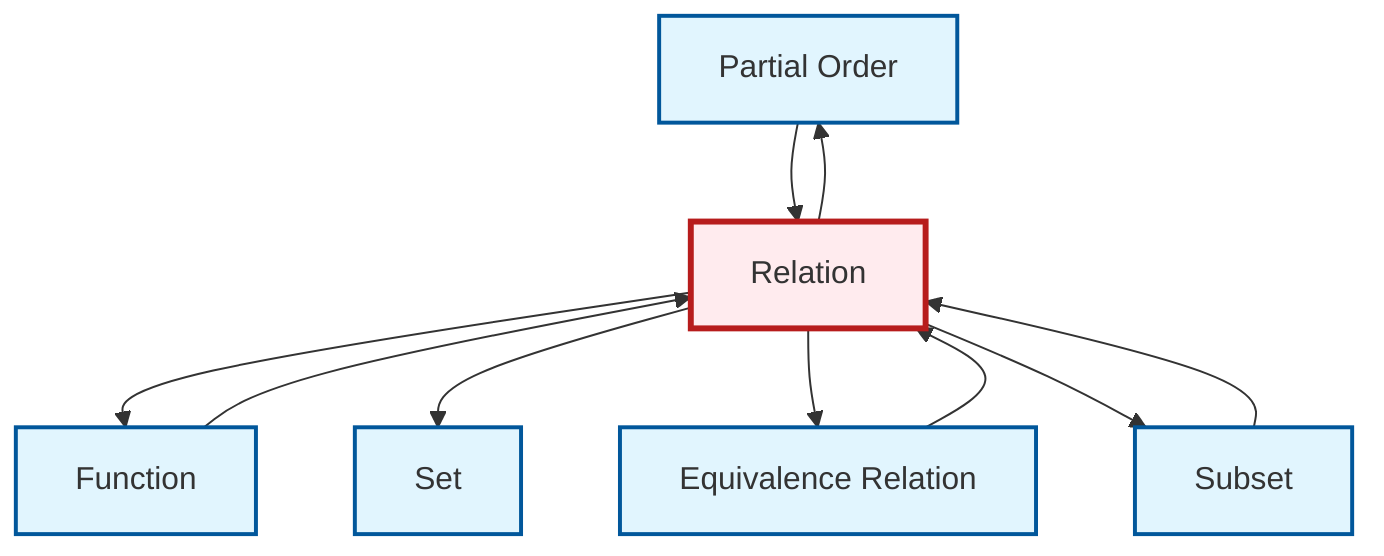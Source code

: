 graph TD
    classDef definition fill:#e1f5fe,stroke:#01579b,stroke-width:2px
    classDef theorem fill:#f3e5f5,stroke:#4a148c,stroke-width:2px
    classDef axiom fill:#fff3e0,stroke:#e65100,stroke-width:2px
    classDef example fill:#e8f5e9,stroke:#1b5e20,stroke-width:2px
    classDef current fill:#ffebee,stroke:#b71c1c,stroke-width:3px
    def-partial-order["Partial Order"]:::definition
    def-subset["Subset"]:::definition
    def-function["Function"]:::definition
    def-equivalence-relation["Equivalence Relation"]:::definition
    def-set["Set"]:::definition
    def-relation["Relation"]:::definition
    def-relation --> def-function
    def-relation --> def-set
    def-subset --> def-relation
    def-function --> def-relation
    def-relation --> def-partial-order
    def-equivalence-relation --> def-relation
    def-relation --> def-equivalence-relation
    def-partial-order --> def-relation
    def-relation --> def-subset
    class def-relation current